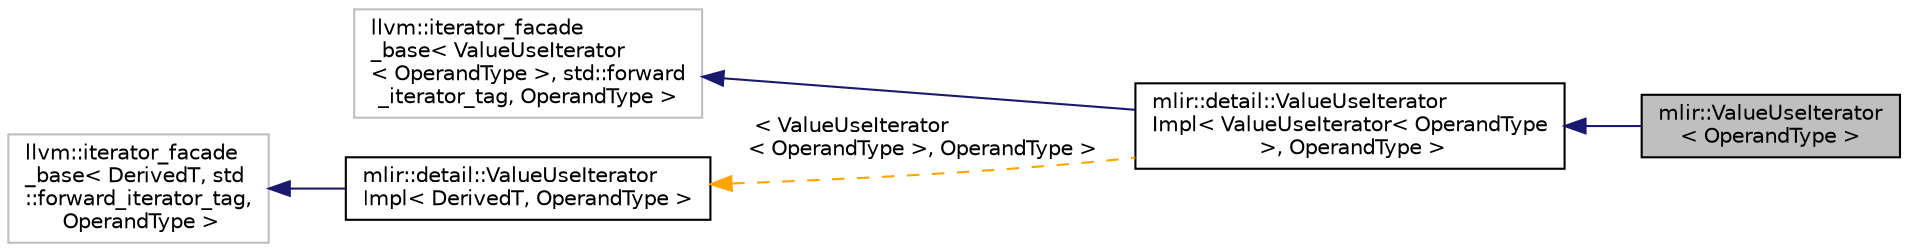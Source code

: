 digraph "mlir::ValueUseIterator&lt; OperandType &gt;"
{
  bgcolor="transparent";
  edge [fontname="Helvetica",fontsize="10",labelfontname="Helvetica",labelfontsize="10"];
  node [fontname="Helvetica",fontsize="10",shape=record];
  rankdir="LR";
  Node0 [label="mlir::ValueUseIterator\l\< OperandType \>",height=0.2,width=0.4,color="black", fillcolor="grey75", style="filled", fontcolor="black"];
  Node1 -> Node0 [dir="back",color="midnightblue",fontsize="10",style="solid",fontname="Helvetica"];
  Node1 [label="mlir::detail::ValueUseIterator\lImpl\< ValueUseIterator\< OperandType\l \>, OperandType \>",height=0.2,width=0.4,color="black",URL="$classmlir_1_1detail_1_1ValueUseIteratorImpl.html"];
  Node2 -> Node1 [dir="back",color="midnightblue",fontsize="10",style="solid",fontname="Helvetica"];
  Node2 [label="llvm::iterator_facade\l_base\< ValueUseIterator\l\< OperandType \>, std::forward\l_iterator_tag, OperandType \>",height=0.2,width=0.4,color="grey75"];
  Node3 -> Node1 [dir="back",color="orange",fontsize="10",style="dashed",label=" \< ValueUseIterator\l\< OperandType \>, OperandType \>" ,fontname="Helvetica"];
  Node3 [label="mlir::detail::ValueUseIterator\lImpl\< DerivedT, OperandType \>",height=0.2,width=0.4,color="black",URL="$classmlir_1_1detail_1_1ValueUseIteratorImpl.html",tooltip="A base iterator class that allows for iterating over the uses of a value. "];
  Node4 -> Node3 [dir="back",color="midnightblue",fontsize="10",style="solid",fontname="Helvetica"];
  Node4 [label="llvm::iterator_facade\l_base\< DerivedT, std\l::forward_iterator_tag,\l OperandType \>",height=0.2,width=0.4,color="grey75"];
}
